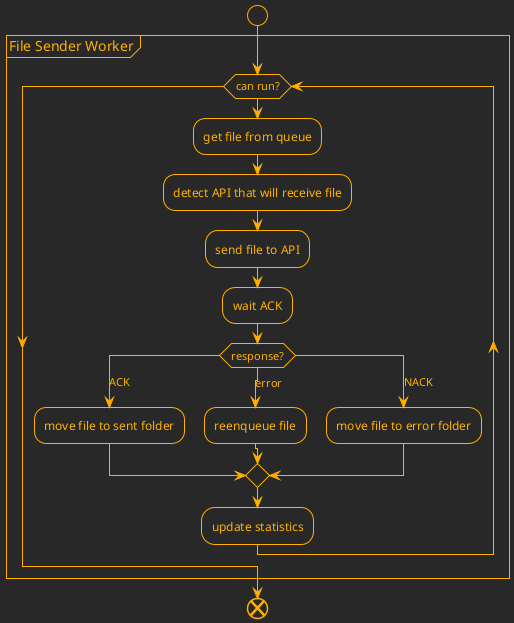 @startuml arquitetura-provider-flow-sender

!theme crt-amber

start

    group File Sender Worker
    while (can run?)     
        :get file from queue;
        :detect API that will receive file;
        :send file to API;
        :wait ACK;
        switch (response?)
            case (ACK)
                :move file to sent folder;
            case (error)
                :reenqueue file;
            case (NACK)
                :move file to error folder;
        endswitch
        :update statistics;
       
    endwhile
    end group


end
@enduml